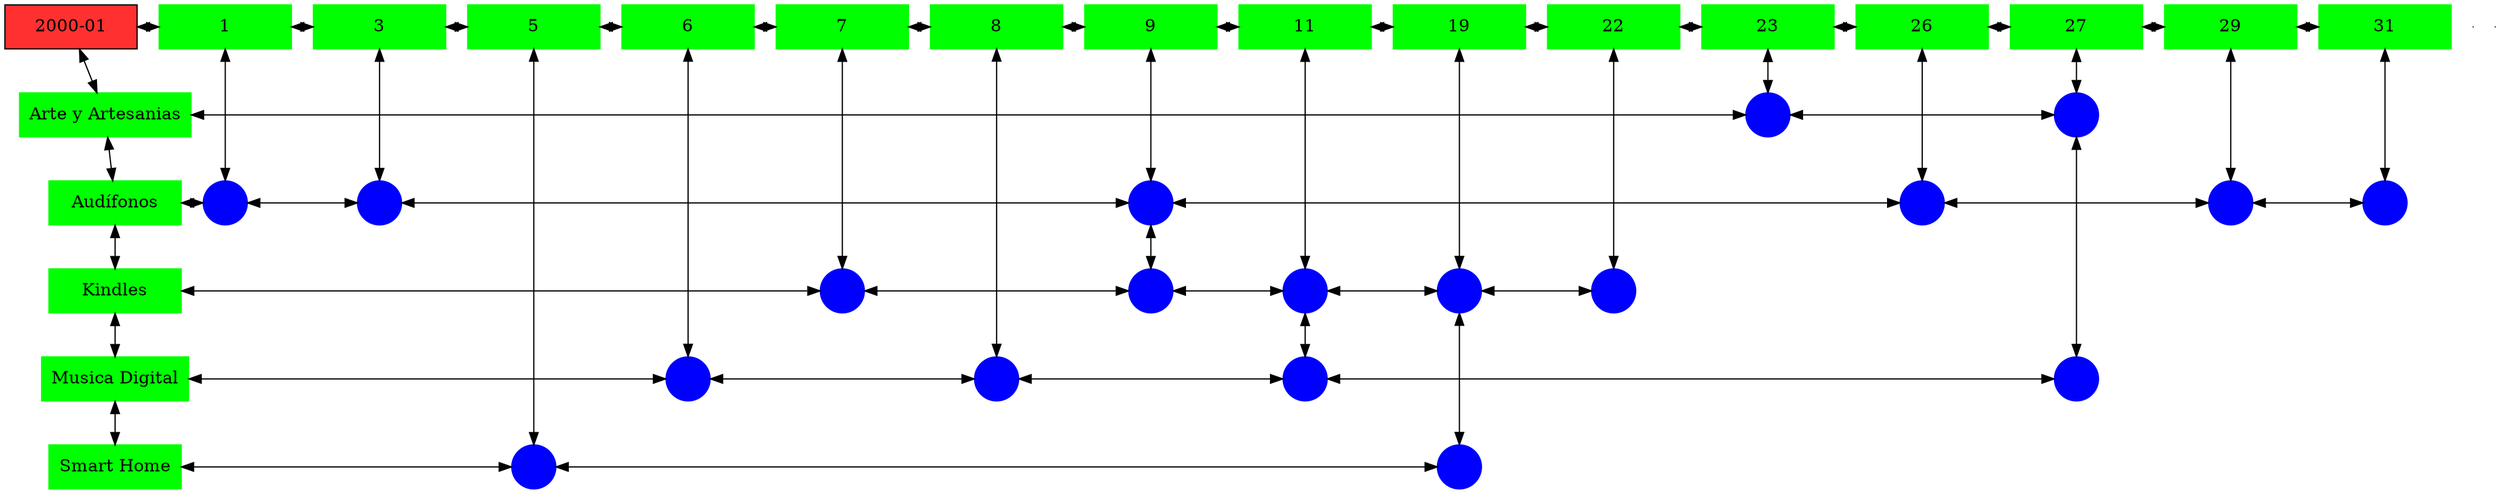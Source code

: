 digraph G{
node[shape="box"];
nodeMt[ label = "2000-01", width = 1.5, style = filled, fillcolor = firebrick1, group = 1 ];
e0[ shape = point, width = 0 ];
e1[ shape = point, width = 0 ];
node0xc00200ec80[label="1",color=green,style =filled,width = 1.5 group=1];
nodeMt->node0xc00200ec80[dir="both"];
{rank=same;nodeMt;node0xc00200ec80;}
node0xc001e6ec80[label="3",color=green,style =filled,width = 1.5 group=3];
node0xc00200ec80->node0xc001e6ec80[dir="both"];
{rank=same;node0xc00200ec80;node0xc001e6ec80;}
node0xc00207e910[label="5",color=green,style =filled,width = 1.5 group=5];
node0xc001e6ec80->node0xc00207e910[dir="both"];
{rank=same;node0xc001e6ec80;node0xc00207e910;}
node0xc001fa2aa0[label="6",color=green,style =filled,width = 1.5 group=6];
node0xc00207e910->node0xc001fa2aa0[dir="both"];
{rank=same;node0xc00207e910;node0xc001fa2aa0;}
node0xc001f5cdc0[label="7",color=green,style =filled,width = 1.5 group=7];
node0xc001fa2aa0->node0xc001f5cdc0[dir="both"];
{rank=same;node0xc001fa2aa0;node0xc001f5cdc0;}
node0xc00206ce10[label="8",color=green,style =filled,width = 1.5 group=8];
node0xc001f5cdc0->node0xc00206ce10[dir="both"];
{rank=same;node0xc001f5cdc0;node0xc00206ce10;}
node0xc001e47810[label="9",color=green,style =filled,width = 1.5 group=9];
node0xc00206ce10->node0xc001e47810[dir="both"];
{rank=same;node0xc00206ce10;node0xc001e47810;}
node0xc002002910[label="11",color=green,style =filled,width = 1.5 group=11];
node0xc001e47810->node0xc002002910[dir="both"];
{rank=same;node0xc001e47810;node0xc002002910;}
node0xc00206de00[label="19",color=green,style =filled,width = 1.5 group=19];
node0xc002002910->node0xc00206de00[dir="both"];
{rank=same;node0xc002002910;node0xc00206de00;}
node0xc001ee4e10[label="22",color=green,style =filled,width = 1.5 group=22];
node0xc00206de00->node0xc001ee4e10[dir="both"];
{rank=same;node0xc00206de00;node0xc001ee4e10;}
node0xc00206ca50[label="23",color=green,style =filled,width = 1.5 group=23];
node0xc001ee4e10->node0xc00206ca50[dir="both"];
{rank=same;node0xc001ee4e10;node0xc00206ca50;}
node0xc002136ff0[label="26",color=green,style =filled,width = 1.5 group=26];
node0xc00206ca50->node0xc002136ff0[dir="both"];
{rank=same;node0xc00206ca50;node0xc002136ff0;}
node0xc001f78500[label="27",color=green,style =filled,width = 1.5 group=27];
node0xc002136ff0->node0xc001f78500[dir="both"];
{rank=same;node0xc002136ff0;node0xc001f78500;}
node0xc00224d4a0[label="29",color=green,style =filled,width = 1.5 group=29];
node0xc001f78500->node0xc00224d4a0[dir="both"];
{rank=same;node0xc001f78500;node0xc00224d4a0;}
node0xc0021497c0[label="31",color=green,style =filled,width = 1.5 group=31];
node0xc00224d4a0->node0xc0021497c0[dir="both"];
{rank=same;node0xc00224d4a0;node0xc0021497c0;}
node0xc00206ca00[label="Arte y Artesanias",color=green,style =filled width = 1.5 group=1];
node0xc002065680[label="",color=blue,style =filled, width = 0.5 group=23 shape=circle];
node0xc00206ca00->node0xc002065680[dir="both"];
{rank=same;node0xc00206ca00;node0xc002065680;}
node0xc002114080[label="",color=blue,style =filled, width = 0.5 group=27 shape=circle];
node0xc002065680->node0xc002114080[dir="both"];
{rank=same;node0xc002114080;node0xc002065680;}
node0xc001e6ec30[label="Audífonos",color=green,style =filled width = 1.5 group=1];
node0xc00200d000[label="",color=blue,style =filled, width = 0.5 group=1 shape=circle];
node0xc001e6ec30->node0xc00200d000[dir="both"];
{rank=same;node0xc001e6ec30;node0xc00200d000;}
node0xc001e5de80[label="",color=blue,style =filled, width = 0.5 group=3 shape=circle];
node0xc00200d000->node0xc001e5de80[dir="both"];
{rank=same;node0xc001e5de80;node0xc00200d000;}
node0xc001fdc480[label="",color=blue,style =filled, width = 0.5 group=9 shape=circle];
node0xc001e5de80->node0xc001fdc480[dir="both"];
{rank=same;node0xc001fdc480;node0xc001e5de80;}
node0xc00213e000[label="",color=blue,style =filled, width = 0.5 group=26 shape=circle];
node0xc001fdc480->node0xc00213e000[dir="both"];
{rank=same;node0xc00213e000;node0xc001fdc480;}
node0xc002247c80[label="",color=blue,style =filled, width = 0.5 group=29 shape=circle];
node0xc00213e000->node0xc002247c80[dir="both"];
{rank=same;node0xc002247c80;node0xc00213e000;}
node0xc00213ff80[label="",color=blue,style =filled, width = 0.5 group=31 shape=circle];
node0xc002247c80->node0xc00213ff80[dir="both"];
{rank=same;node0xc00213ff80;node0xc002247c80;}
node0xc001e477c0[label="Kindles",color=green,style =filled width = 1.5 group=1];
node0xc001f5aa80[label="",color=blue,style =filled, width = 0.5 group=7 shape=circle];
node0xc001e477c0->node0xc001f5aa80[dir="both"];
{rank=same;node0xc001e477c0;node0xc001f5aa80;}
node0xc001e44f80[label="",color=blue,style =filled, width = 0.5 group=9 shape=circle];
node0xc001f5aa80->node0xc001e44f80[dir="both"];
{rank=same;node0xc001e44f80;node0xc001f5aa80;}
node0xc0021eb880[label="",color=blue,style =filled, width = 0.5 group=11 shape=circle];
node0xc001e44f80->node0xc0021eb880[dir="both"];
{rank=same;node0xc0021eb880;node0xc001e44f80;}
node0xc002259a00[label="",color=blue,style =filled, width = 0.5 group=19 shape=circle];
node0xc0021eb880->node0xc002259a00[dir="both"];
{rank=same;node0xc002259a00;node0xc0021eb880;}
node0xc001ee2880[label="",color=blue,style =filled, width = 0.5 group=22 shape=circle];
node0xc002259a00->node0xc001ee2880[dir="both"];
{rank=same;node0xc001ee2880;node0xc002259a00;}
node0xc001f784b0[label="Musica Digital",color=green,style =filled width = 1.5 group=1];
node0xc001f99000[label="",color=blue,style =filled, width = 0.5 group=6 shape=circle];
node0xc001f784b0->node0xc001f99000[dir="both"];
{rank=same;node0xc001f784b0;node0xc001f99000;}
node0xc0020ebb00[label="",color=blue,style =filled, width = 0.5 group=8 shape=circle];
node0xc001f99000->node0xc0020ebb00[dir="both"];
{rank=same;node0xc0020ebb00;node0xc001f99000;}
node0xc0022b0c00[label="",color=blue,style =filled, width = 0.5 group=11 shape=circle];
node0xc0020ebb00->node0xc0022b0c00[dir="both"];
{rank=same;node0xc0022b0c00;node0xc0020ebb00;}
node0xc001f70d80[label="",color=blue,style =filled, width = 0.5 group=27 shape=circle];
node0xc0022b0c00->node0xc001f70d80[dir="both"];
{rank=same;node0xc001f70d80;node0xc0022b0c00;}
node0xc00206ddb0[label="Smart Home",color=green,style =filled width = 1.5 group=1];
node0xc00207ae00[label="",color=blue,style =filled, width = 0.5 group=5 shape=circle];
node0xc00206ddb0->node0xc00207ae00[dir="both"];
{rank=same;node0xc00206ddb0;node0xc00207ae00;}
node0xc00207a600[label="",color=blue,style =filled, width = 0.5 group=19 shape=circle];
node0xc00207ae00->node0xc00207a600[dir="both"];
{rank=same;node0xc00207a600;node0xc00207ae00;}
node0xc00200ec80->node0xc00200d000[dir="both"];
node0xc001e6ec80->node0xc001e5de80[dir="both"];
node0xc00207e910->node0xc00207ae00[dir="both"];
node0xc001fa2aa0->node0xc001f99000[dir="both"];
node0xc001f5cdc0->node0xc001f5aa80[dir="both"];
node0xc00206ce10->node0xc0020ebb00[dir="both"];
node0xc001e47810->node0xc001fdc480[dir="both"];
node0xc001fdc480->node0xc001e44f80[dir="both"];
node0xc002002910->node0xc0021eb880[dir="both"];
node0xc0021eb880->node0xc0022b0c00[dir="both"];
node0xc00206de00->node0xc002259a00[dir="both"];
node0xc002259a00->node0xc00207a600[dir="both"];
node0xc001ee4e10->node0xc001ee2880[dir="both"];
node0xc00206ca50->node0xc002065680[dir="both"];
node0xc002136ff0->node0xc00213e000[dir="both"];
node0xc001f78500->node0xc002114080[dir="both"];
node0xc002114080->node0xc001f70d80[dir="both"];
node0xc00224d4a0->node0xc002247c80[dir="both"];
node0xc0021497c0->node0xc00213ff80[dir="both"];
nodeMt->node0xc00206ca00[dir="both"];
node0xc00206ca00->node0xc001e6ec30[dir="both"];
node0xc001e6ec30->node0xc001e477c0[dir="both"];
node0xc001e477c0->node0xc001f784b0[dir="both"];
node0xc001f784b0->node0xc00206ddb0[dir="both"];
}

